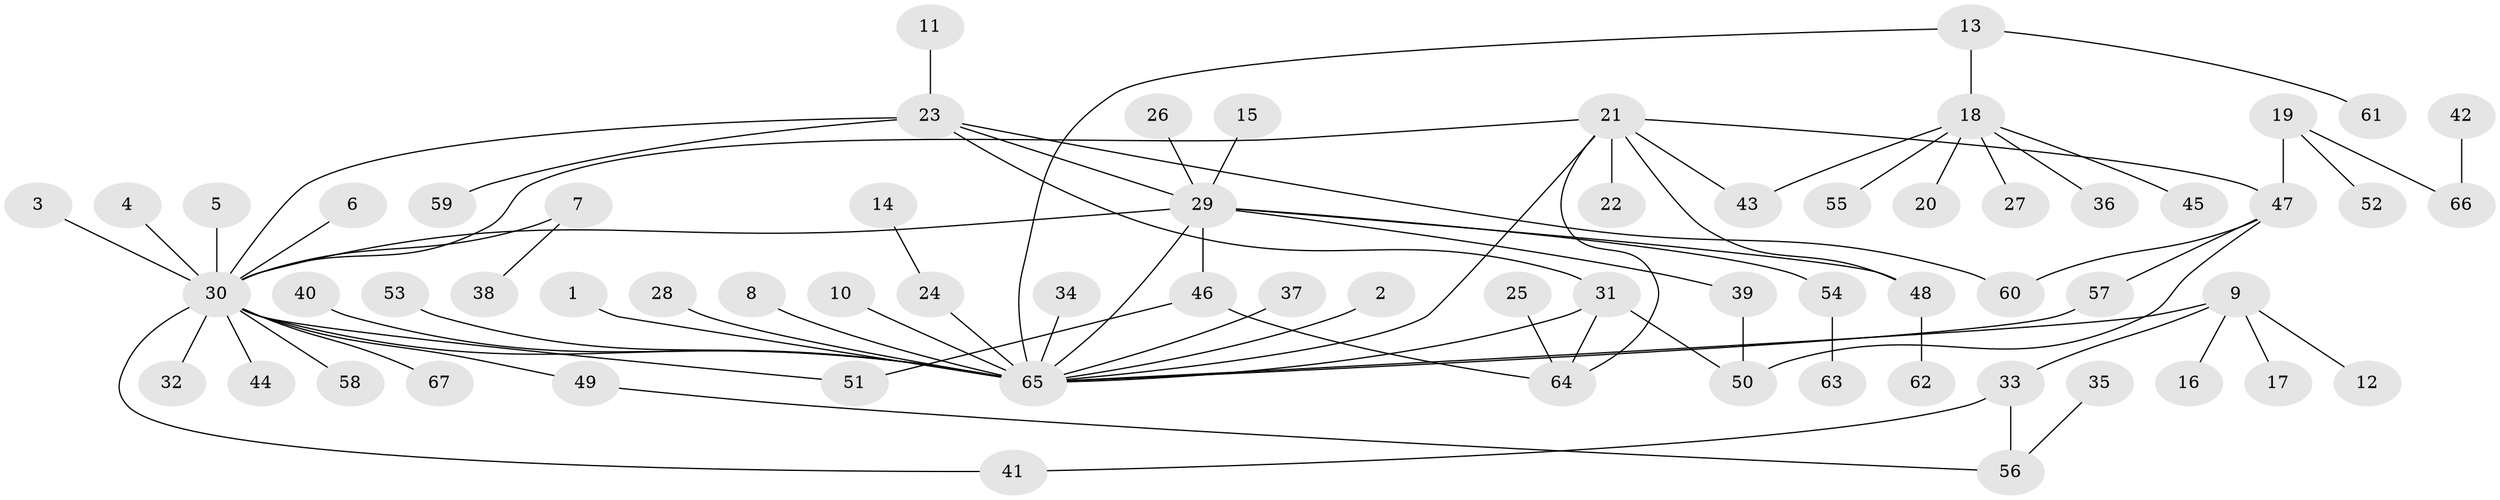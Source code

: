 // original degree distribution, {21: 0.007462686567164179, 1: 0.6119402985074627, 19: 0.007462686567164179, 12: 0.007462686567164179, 7: 0.014925373134328358, 8: 0.007462686567164179, 4: 0.05970149253731343, 9: 0.014925373134328358, 6: 0.007462686567164179, 3: 0.07462686567164178, 5: 0.014925373134328358, 2: 0.17164179104477612}
// Generated by graph-tools (version 1.1) at 2025/01/03/09/25 03:01:52]
// undirected, 67 vertices, 81 edges
graph export_dot {
graph [start="1"]
  node [color=gray90,style=filled];
  1;
  2;
  3;
  4;
  5;
  6;
  7;
  8;
  9;
  10;
  11;
  12;
  13;
  14;
  15;
  16;
  17;
  18;
  19;
  20;
  21;
  22;
  23;
  24;
  25;
  26;
  27;
  28;
  29;
  30;
  31;
  32;
  33;
  34;
  35;
  36;
  37;
  38;
  39;
  40;
  41;
  42;
  43;
  44;
  45;
  46;
  47;
  48;
  49;
  50;
  51;
  52;
  53;
  54;
  55;
  56;
  57;
  58;
  59;
  60;
  61;
  62;
  63;
  64;
  65;
  66;
  67;
  1 -- 65 [weight=1.0];
  2 -- 65 [weight=1.0];
  3 -- 30 [weight=1.0];
  4 -- 30 [weight=1.0];
  5 -- 30 [weight=1.0];
  6 -- 30 [weight=1.0];
  7 -- 30 [weight=1.0];
  7 -- 38 [weight=1.0];
  8 -- 65 [weight=1.0];
  9 -- 12 [weight=1.0];
  9 -- 16 [weight=1.0];
  9 -- 17 [weight=1.0];
  9 -- 33 [weight=1.0];
  9 -- 65 [weight=1.0];
  10 -- 65 [weight=1.0];
  11 -- 23 [weight=1.0];
  13 -- 18 [weight=1.0];
  13 -- 61 [weight=1.0];
  13 -- 65 [weight=1.0];
  14 -- 24 [weight=1.0];
  15 -- 29 [weight=1.0];
  18 -- 20 [weight=1.0];
  18 -- 27 [weight=1.0];
  18 -- 36 [weight=1.0];
  18 -- 43 [weight=1.0];
  18 -- 45 [weight=1.0];
  18 -- 55 [weight=1.0];
  19 -- 47 [weight=1.0];
  19 -- 52 [weight=1.0];
  19 -- 66 [weight=1.0];
  21 -- 22 [weight=1.0];
  21 -- 30 [weight=1.0];
  21 -- 43 [weight=1.0];
  21 -- 47 [weight=1.0];
  21 -- 48 [weight=1.0];
  21 -- 64 [weight=1.0];
  21 -- 65 [weight=1.0];
  23 -- 29 [weight=1.0];
  23 -- 30 [weight=1.0];
  23 -- 31 [weight=1.0];
  23 -- 59 [weight=1.0];
  23 -- 60 [weight=1.0];
  24 -- 65 [weight=1.0];
  25 -- 64 [weight=1.0];
  26 -- 29 [weight=1.0];
  28 -- 65 [weight=1.0];
  29 -- 30 [weight=1.0];
  29 -- 39 [weight=1.0];
  29 -- 46 [weight=1.0];
  29 -- 48 [weight=1.0];
  29 -- 54 [weight=1.0];
  29 -- 65 [weight=1.0];
  30 -- 32 [weight=1.0];
  30 -- 41 [weight=1.0];
  30 -- 44 [weight=1.0];
  30 -- 49 [weight=1.0];
  30 -- 51 [weight=1.0];
  30 -- 58 [weight=1.0];
  30 -- 65 [weight=1.0];
  30 -- 67 [weight=1.0];
  31 -- 50 [weight=1.0];
  31 -- 64 [weight=1.0];
  31 -- 65 [weight=2.0];
  33 -- 41 [weight=1.0];
  33 -- 56 [weight=1.0];
  34 -- 65 [weight=1.0];
  35 -- 56 [weight=1.0];
  37 -- 65 [weight=1.0];
  39 -- 50 [weight=1.0];
  40 -- 65 [weight=1.0];
  42 -- 66 [weight=1.0];
  46 -- 51 [weight=1.0];
  46 -- 64 [weight=1.0];
  47 -- 50 [weight=1.0];
  47 -- 57 [weight=1.0];
  47 -- 60 [weight=1.0];
  48 -- 62 [weight=1.0];
  49 -- 56 [weight=1.0];
  53 -- 65 [weight=1.0];
  54 -- 63 [weight=1.0];
  57 -- 65 [weight=1.0];
}
